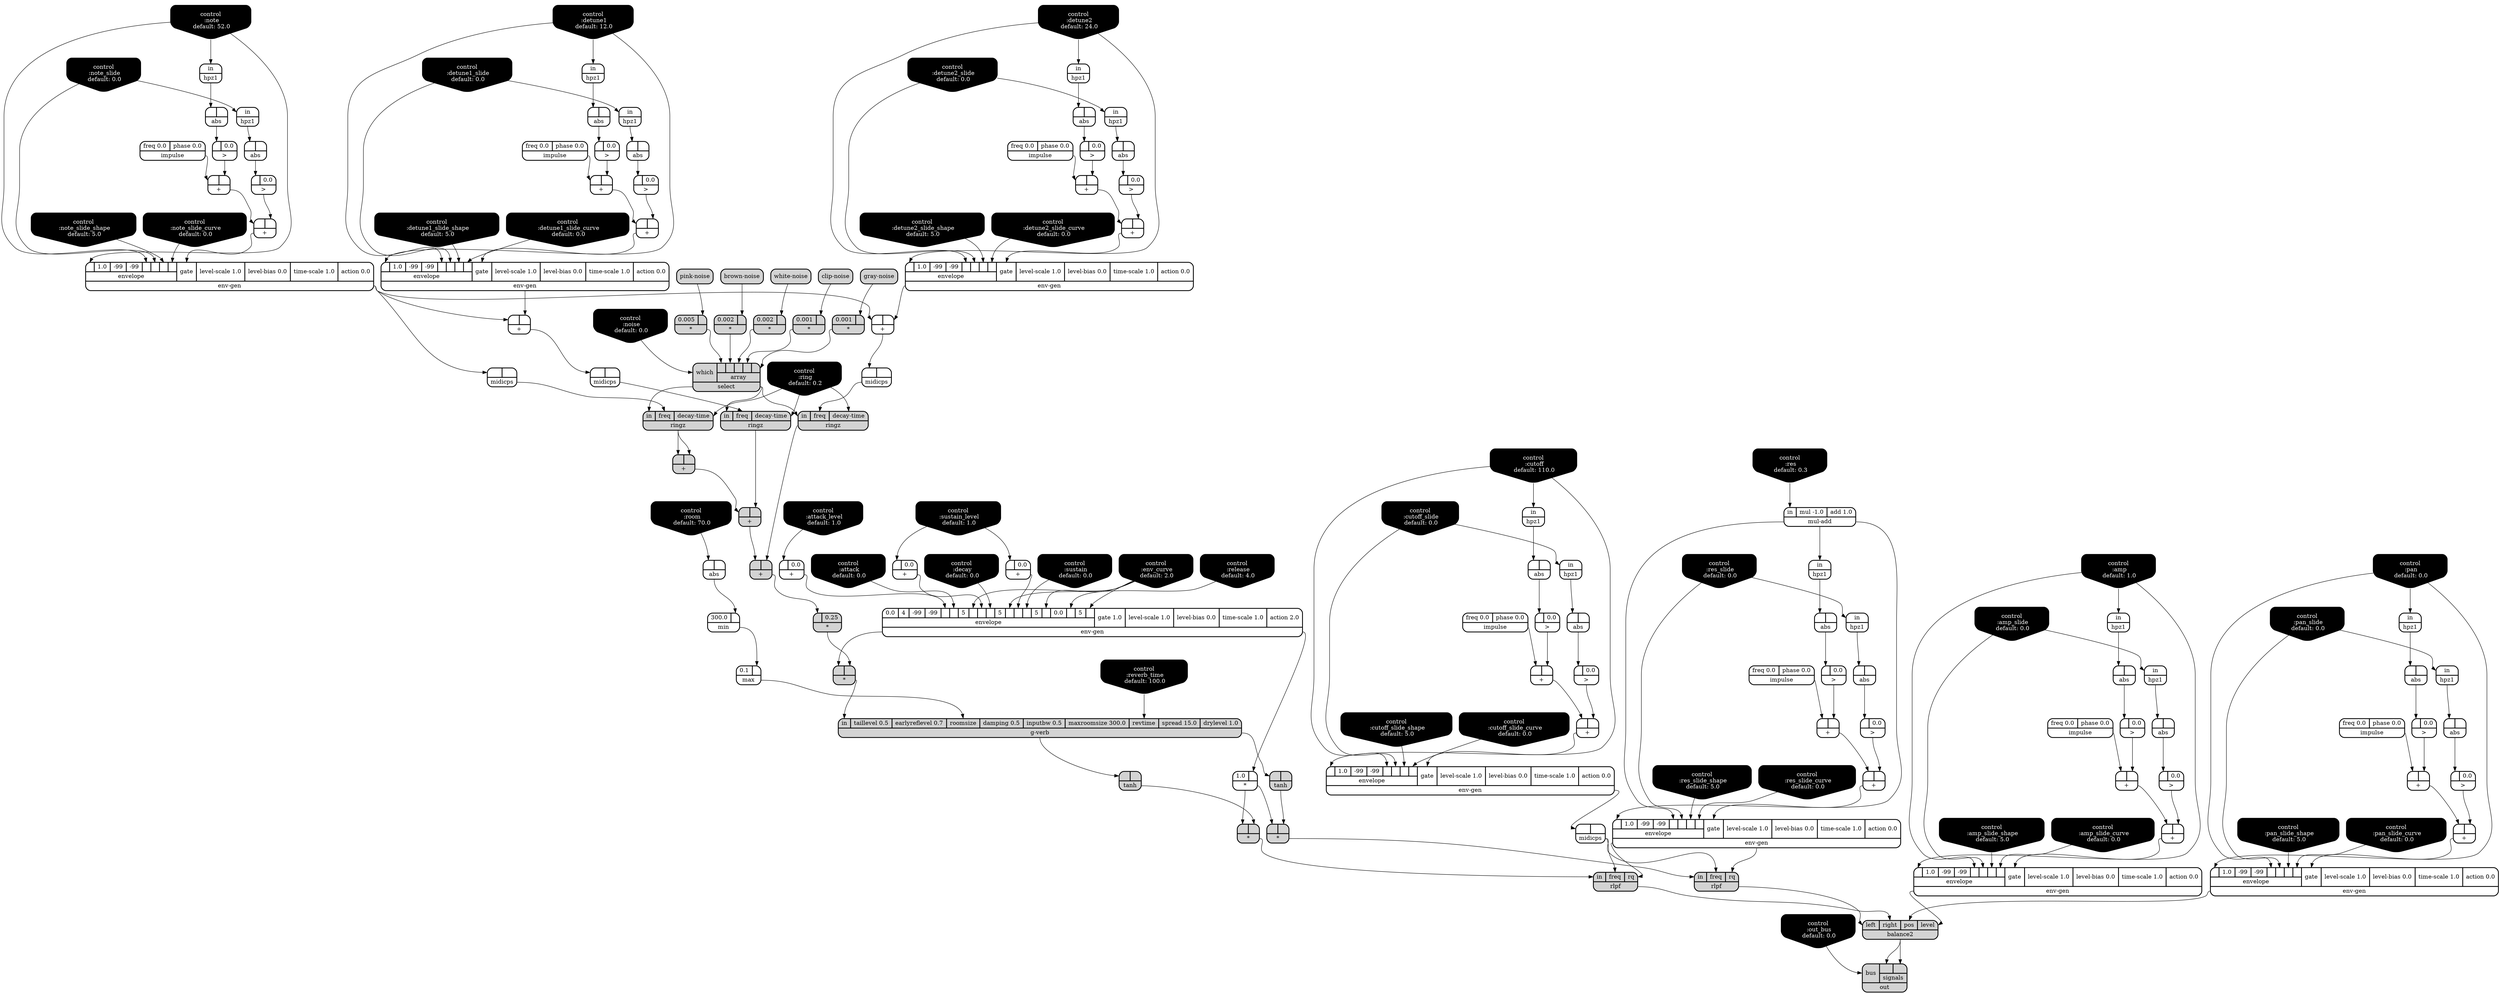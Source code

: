 digraph synthdef {
66 [label = "{{ <a> 0.005|<b> } |<__UG_NAME__>* }" style="filled, bold, rounded"  shape=record rankdir=LR];
68 [label = "{{ <a> 0.002|<b> } |<__UG_NAME__>* }" style="filled, bold, rounded"  shape=record rankdir=LR];
70 [label = "{{ <a> 0.002|<b> } |<__UG_NAME__>* }" style="filled, bold, rounded"  shape=record rankdir=LR];
72 [label = "{{ <a> 0.001|<b> } |<__UG_NAME__>* }" style="filled, bold, rounded"  shape=record rankdir=LR];
74 [label = "{{ <a> 0.001|<b> } |<__UG_NAME__>* }" style="filled, bold, rounded"  shape=record rankdir=LR];
96 [label = "{{ <a> |<b> 0.25} |<__UG_NAME__>* }" style="filled, bold, rounded"  shape=record rankdir=LR];
97 [label = "{{ <a> |<b> } |<__UG_NAME__>* }" style="filled, bold, rounded"  shape=record rankdir=LR];
136 [label = "{{ <a> 1.0|<b> } |<__UG_NAME__>* }" style="bold, rounded" shape=record rankdir=LR];
138 [label = "{{ <a> |<b> } |<__UG_NAME__>* }" style="filled, bold, rounded"  shape=record rankdir=LR];
149 [label = "{{ <a> |<b> } |<__UG_NAME__>* }" style="filled, bold, rounded"  shape=record rankdir=LR];
44 [label = "{{ <a> |<b> } |<__UG_NAME__>+ }" style="bold, rounded" shape=record rankdir=LR];
48 [label = "{{ <a> |<b> } |<__UG_NAME__>+ }" style="bold, rounded" shape=record rankdir=LR];
54 [label = "{{ <a> |<b> } |<__UG_NAME__>+ }" style="bold, rounded" shape=record rankdir=LR];
58 [label = "{{ <a> |<b> } |<__UG_NAME__>+ }" style="bold, rounded" shape=record rankdir=LR];
60 [label = "{{ <a> |<b> } |<__UG_NAME__>+ }" style="bold, rounded" shape=record rankdir=LR];
61 [label = "{{ <a> |<b> 0.0} |<__UG_NAME__>+ }" style="bold, rounded" shape=record rankdir=LR];
62 [label = "{{ <a> |<b> 0.0} |<__UG_NAME__>+ }" style="bold, rounded" shape=record rankdir=LR];
63 [label = "{{ <a> |<b> 0.0} |<__UG_NAME__>+ }" style="bold, rounded" shape=record rankdir=LR];
78 [label = "{{ <a> |<b> } |<__UG_NAME__>+ }" style="filled, bold, rounded"  shape=record rankdir=LR];
83 [label = "{{ <a> |<b> } |<__UG_NAME__>+ }" style="bold, rounded" shape=record rankdir=LR];
87 [label = "{{ <a> |<b> } |<__UG_NAME__>+ }" style="bold, rounded" shape=record rankdir=LR];
89 [label = "{{ <a> |<b> } |<__UG_NAME__>+ }" style="bold, rounded" shape=record rankdir=LR];
92 [label = "{{ <a> |<b> } |<__UG_NAME__>+ }" style="filled, bold, rounded"  shape=record rankdir=LR];
95 [label = "{{ <a> |<b> } |<__UG_NAME__>+ }" style="filled, bold, rounded"  shape=record rankdir=LR];
114 [label = "{{ <a> |<b> } |<__UG_NAME__>+ }" style="bold, rounded" shape=record rankdir=LR];
117 [label = "{{ <a> |<b> } |<__UG_NAME__>+ }" style="bold, rounded" shape=record rankdir=LR];
123 [label = "{{ <a> |<b> } |<__UG_NAME__>+ }" style="bold, rounded" shape=record rankdir=LR];
126 [label = "{{ <a> |<b> } |<__UG_NAME__>+ }" style="bold, rounded" shape=record rankdir=LR];
134 [label = "{{ <a> |<b> } |<__UG_NAME__>+ }" style="bold, rounded" shape=record rankdir=LR];
135 [label = "{{ <a> |<b> } |<__UG_NAME__>+ }" style="bold, rounded" shape=record rankdir=LR];
143 [label = "{{ <a> |<b> } |<__UG_NAME__>+ }" style="bold, rounded" shape=record rankdir=LR];
146 [label = "{{ <a> |<b> } |<__UG_NAME__>+ }" style="bold, rounded" shape=record rankdir=LR];
43 [label = "{{ <a> |<b> 0.0} |<__UG_NAME__>\> }" style="bold, rounded" shape=record rankdir=LR];
47 [label = "{{ <a> |<b> 0.0} |<__UG_NAME__>\> }" style="bold, rounded" shape=record rankdir=LR];
53 [label = "{{ <a> |<b> 0.0} |<__UG_NAME__>\> }" style="bold, rounded" shape=record rankdir=LR];
57 [label = "{{ <a> |<b> 0.0} |<__UG_NAME__>\> }" style="bold, rounded" shape=record rankdir=LR];
82 [label = "{{ <a> |<b> 0.0} |<__UG_NAME__>\> }" style="bold, rounded" shape=record rankdir=LR];
86 [label = "{{ <a> |<b> 0.0} |<__UG_NAME__>\> }" style="bold, rounded" shape=record rankdir=LR];
113 [label = "{{ <a> |<b> 0.0} |<__UG_NAME__>\> }" style="bold, rounded" shape=record rankdir=LR];
116 [label = "{{ <a> |<b> 0.0} |<__UG_NAME__>\> }" style="bold, rounded" shape=record rankdir=LR];
122 [label = "{{ <a> |<b> 0.0} |<__UG_NAME__>\> }" style="bold, rounded" shape=record rankdir=LR];
125 [label = "{{ <a> |<b> 0.0} |<__UG_NAME__>\> }" style="bold, rounded" shape=record rankdir=LR];
129 [label = "{{ <a> |<b> 0.0} |<__UG_NAME__>\> }" style="bold, rounded" shape=record rankdir=LR];
133 [label = "{{ <a> |<b> 0.0} |<__UG_NAME__>\> }" style="bold, rounded" shape=record rankdir=LR];
142 [label = "{{ <a> |<b> 0.0} |<__UG_NAME__>\> }" style="bold, rounded" shape=record rankdir=LR];
145 [label = "{{ <a> |<b> 0.0} |<__UG_NAME__>\> }" style="bold, rounded" shape=record rankdir=LR];
42 [label = "{{ <a> |<b> } |<__UG_NAME__>abs }" style="bold, rounded" shape=record rankdir=LR];
46 [label = "{{ <a> |<b> } |<__UG_NAME__>abs }" style="bold, rounded" shape=record rankdir=LR];
52 [label = "{{ <a> |<b> } |<__UG_NAME__>abs }" style="bold, rounded" shape=record rankdir=LR];
56 [label = "{{ <a> |<b> } |<__UG_NAME__>abs }" style="bold, rounded" shape=record rankdir=LR];
81 [label = "{{ <a> |<b> } |<__UG_NAME__>abs }" style="bold, rounded" shape=record rankdir=LR];
85 [label = "{{ <a> |<b> } |<__UG_NAME__>abs }" style="bold, rounded" shape=record rankdir=LR];
98 [label = "{{ <a> |<b> } |<__UG_NAME__>abs }" style="bold, rounded" shape=record rankdir=LR];
103 [label = "{{ <a> |<b> } |<__UG_NAME__>abs }" style="bold, rounded" shape=record rankdir=LR];
106 [label = "{{ <a> |<b> } |<__UG_NAME__>abs }" style="bold, rounded" shape=record rankdir=LR];
112 [label = "{{ <a> |<b> } |<__UG_NAME__>abs }" style="bold, rounded" shape=record rankdir=LR];
115 [label = "{{ <a> |<b> } |<__UG_NAME__>abs }" style="bold, rounded" shape=record rankdir=LR];
124 [label = "{{ <a> |<b> } |<__UG_NAME__>abs }" style="bold, rounded" shape=record rankdir=LR];
128 [label = "{{ <a> |<b> } |<__UG_NAME__>abs }" style="bold, rounded" shape=record rankdir=LR];
132 [label = "{{ <a> |<b> } |<__UG_NAME__>abs }" style="bold, rounded" shape=record rankdir=LR];
144 [label = "{{ <a> |<b> } |<__UG_NAME__>abs }" style="bold, rounded" shape=record rankdir=LR];
151 [label = "{{ <left> left|<right> right|<pos> pos|<level> level} |<__UG_NAME__>balance2 }" style="filled, bold, rounded"  shape=record rankdir=LR];
67 [label = "{<__UG_NAME__>brown-noise }" style="filled, bold, rounded"  shape=record rankdir=LR];
71 [label = "{<__UG_NAME__>clip-noise }" style="filled, bold, rounded"  shape=record rankdir=LR];
0 [label = "control
 :note
 default: 52.0" shape=invhouse style="rounded, filled, bold" fillcolor=black fontcolor=white ]; 
1 [label = "control
 :note_slide
 default: 0.0" shape=invhouse style="rounded, filled, bold" fillcolor=black fontcolor=white ]; 
2 [label = "control
 :note_slide_shape
 default: 5.0" shape=invhouse style="rounded, filled, bold" fillcolor=black fontcolor=white ]; 
3 [label = "control
 :note_slide_curve
 default: 0.0" shape=invhouse style="rounded, filled, bold" fillcolor=black fontcolor=white ]; 
4 [label = "control
 :amp
 default: 1.0" shape=invhouse style="rounded, filled, bold" fillcolor=black fontcolor=white ]; 
5 [label = "control
 :amp_slide
 default: 0.0" shape=invhouse style="rounded, filled, bold" fillcolor=black fontcolor=white ]; 
6 [label = "control
 :amp_slide_shape
 default: 5.0" shape=invhouse style="rounded, filled, bold" fillcolor=black fontcolor=white ]; 
7 [label = "control
 :amp_slide_curve
 default: 0.0" shape=invhouse style="rounded, filled, bold" fillcolor=black fontcolor=white ]; 
8 [label = "control
 :pan
 default: 0.0" shape=invhouse style="rounded, filled, bold" fillcolor=black fontcolor=white ]; 
9 [label = "control
 :pan_slide
 default: 0.0" shape=invhouse style="rounded, filled, bold" fillcolor=black fontcolor=white ]; 
10 [label = "control
 :pan_slide_shape
 default: 5.0" shape=invhouse style="rounded, filled, bold" fillcolor=black fontcolor=white ]; 
11 [label = "control
 :pan_slide_curve
 default: 0.0" shape=invhouse style="rounded, filled, bold" fillcolor=black fontcolor=white ]; 
12 [label = "control
 :attack
 default: 0.0" shape=invhouse style="rounded, filled, bold" fillcolor=black fontcolor=white ]; 
13 [label = "control
 :decay
 default: 0.0" shape=invhouse style="rounded, filled, bold" fillcolor=black fontcolor=white ]; 
14 [label = "control
 :sustain
 default: 0.0" shape=invhouse style="rounded, filled, bold" fillcolor=black fontcolor=white ]; 
15 [label = "control
 :release
 default: 4.0" shape=invhouse style="rounded, filled, bold" fillcolor=black fontcolor=white ]; 
16 [label = "control
 :attack_level
 default: 1.0" shape=invhouse style="rounded, filled, bold" fillcolor=black fontcolor=white ]; 
17 [label = "control
 :sustain_level
 default: 1.0" shape=invhouse style="rounded, filled, bold" fillcolor=black fontcolor=white ]; 
18 [label = "control
 :env_curve
 default: 2.0" shape=invhouse style="rounded, filled, bold" fillcolor=black fontcolor=white ]; 
19 [label = "control
 :cutoff
 default: 110.0" shape=invhouse style="rounded, filled, bold" fillcolor=black fontcolor=white ]; 
20 [label = "control
 :cutoff_slide
 default: 0.0" shape=invhouse style="rounded, filled, bold" fillcolor=black fontcolor=white ]; 
21 [label = "control
 :cutoff_slide_shape
 default: 5.0" shape=invhouse style="rounded, filled, bold" fillcolor=black fontcolor=white ]; 
22 [label = "control
 :cutoff_slide_curve
 default: 0.0" shape=invhouse style="rounded, filled, bold" fillcolor=black fontcolor=white ]; 
23 [label = "control
 :res
 default: 0.3" shape=invhouse style="rounded, filled, bold" fillcolor=black fontcolor=white ]; 
24 [label = "control
 :res_slide
 default: 0.0" shape=invhouse style="rounded, filled, bold" fillcolor=black fontcolor=white ]; 
25 [label = "control
 :res_slide_shape
 default: 5.0" shape=invhouse style="rounded, filled, bold" fillcolor=black fontcolor=white ]; 
26 [label = "control
 :res_slide_curve
 default: 0.0" shape=invhouse style="rounded, filled, bold" fillcolor=black fontcolor=white ]; 
27 [label = "control
 :detune1
 default: 12.0" shape=invhouse style="rounded, filled, bold" fillcolor=black fontcolor=white ]; 
28 [label = "control
 :detune1_slide
 default: 0.0" shape=invhouse style="rounded, filled, bold" fillcolor=black fontcolor=white ]; 
29 [label = "control
 :detune1_slide_shape
 default: 5.0" shape=invhouse style="rounded, filled, bold" fillcolor=black fontcolor=white ]; 
30 [label = "control
 :detune1_slide_curve
 default: 0.0" shape=invhouse style="rounded, filled, bold" fillcolor=black fontcolor=white ]; 
31 [label = "control
 :detune2
 default: 24.0" shape=invhouse style="rounded, filled, bold" fillcolor=black fontcolor=white ]; 
32 [label = "control
 :detune2_slide
 default: 0.0" shape=invhouse style="rounded, filled, bold" fillcolor=black fontcolor=white ]; 
33 [label = "control
 :detune2_slide_shape
 default: 5.0" shape=invhouse style="rounded, filled, bold" fillcolor=black fontcolor=white ]; 
34 [label = "control
 :detune2_slide_curve
 default: 0.0" shape=invhouse style="rounded, filled, bold" fillcolor=black fontcolor=white ]; 
35 [label = "control
 :noise
 default: 0.0" shape=invhouse style="rounded, filled, bold" fillcolor=black fontcolor=white ]; 
36 [label = "control
 :ring
 default: 0.2" shape=invhouse style="rounded, filled, bold" fillcolor=black fontcolor=white ]; 
37 [label = "control
 :room
 default: 70.0" shape=invhouse style="rounded, filled, bold" fillcolor=black fontcolor=white ]; 
38 [label = "control
 :reverb_time
 default: 100.0" shape=invhouse style="rounded, filled, bold" fillcolor=black fontcolor=white ]; 
39 [label = "control
 :out_bus
 default: 0.0" shape=invhouse style="rounded, filled, bold" fillcolor=black fontcolor=white ]; 
49 [label = "{{ {{<envelope___control___0>|1.0|-99|-99|<envelope___control___4>|<envelope___control___5>|<envelope___control___6>|<envelope___control___7>}|envelope}|<gate> gate|<level____scale> level-scale 1.0|<level____bias> level-bias 0.0|<time____scale> time-scale 1.0|<action> action 0.0} |<__UG_NAME__>env-gen }" style="bold, rounded" shape=record rankdir=LR];
59 [label = "{{ {{<envelope___control___0>|1.0|-99|-99|<envelope___control___4>|<envelope___control___5>|<envelope___control___6>|<envelope___control___7>}|envelope}|<gate> gate|<level____scale> level-scale 1.0|<level____bias> level-bias 0.0|<time____scale> time-scale 1.0|<action> action 0.0} |<__UG_NAME__>env-gen }" style="bold, rounded" shape=record rankdir=LR];
64 [label = "{{ {{0.0|4|-99|-99|<envelope___binary____op____u____gen___4>|<envelope___control___5>|5|<envelope___control___7>|<envelope___binary____op____u____gen___8>|<envelope___control___9>|5|<envelope___control___11>|<envelope___binary____op____u____gen___12>|<envelope___control___13>|5|<envelope___control___15>|0.0|<envelope___control___17>|5|<envelope___control___19>}|envelope}|<gate> gate 1.0|<level____scale> level-scale 1.0|<level____bias> level-bias 0.0|<time____scale> time-scale 1.0|<action> action 2.0} |<__UG_NAME__>env-gen }" style="bold, rounded" shape=record rankdir=LR];
88 [label = "{{ {{<envelope___control___0>|1.0|-99|-99|<envelope___control___4>|<envelope___control___5>|<envelope___control___6>|<envelope___control___7>}|envelope}|<gate> gate|<level____scale> level-scale 1.0|<level____bias> level-bias 0.0|<time____scale> time-scale 1.0|<action> action 0.0} |<__UG_NAME__>env-gen }" style="bold, rounded" shape=record rankdir=LR];
118 [label = "{{ {{<envelope___control___0>|1.0|-99|-99|<envelope___control___4>|<envelope___control___5>|<envelope___control___6>|<envelope___control___7>}|envelope}|<gate> gate|<level____scale> level-scale 1.0|<level____bias> level-bias 0.0|<time____scale> time-scale 1.0|<action> action 0.0} |<__UG_NAME__>env-gen }" style="bold, rounded" shape=record rankdir=LR];
127 [label = "{{ {{<envelope___control___0>|1.0|-99|-99|<envelope___control___4>|<envelope___control___5>|<envelope___control___6>|<envelope___control___7>}|envelope}|<gate> gate|<level____scale> level-scale 1.0|<level____bias> level-bias 0.0|<time____scale> time-scale 1.0|<action> action 0.0} |<__UG_NAME__>env-gen }" style="bold, rounded" shape=record rankdir=LR];
139 [label = "{{ {{<envelope___control___0>|1.0|-99|-99|<envelope___control___4>|<envelope___control___5>|<envelope___control___6>|<envelope___control___7>}|envelope}|<gate> gate|<level____scale> level-scale 1.0|<level____bias> level-bias 0.0|<time____scale> time-scale 1.0|<action> action 0.0} |<__UG_NAME__>env-gen }" style="bold, rounded" shape=record rankdir=LR];
147 [label = "{{ {{<envelope___mul____add___0>|1.0|-99|-99|<envelope___mul____add___4>|<envelope___control___5>|<envelope___control___6>|<envelope___control___7>}|envelope}|<gate> gate|<level____scale> level-scale 1.0|<level____bias> level-bias 0.0|<time____scale> time-scale 1.0|<action> action 0.0} |<__UG_NAME__>env-gen }" style="bold, rounded" shape=record rankdir=LR];
101 [label = "{{ <in> in|<taillevel> taillevel 0.5|<earlyreflevel> earlyreflevel 0.7|<roomsize> roomsize|<damping> damping 0.5|<inputbw> inputbw 0.5|<maxroomsize> maxroomsize 300.0|<revtime> revtime|<spread> spread 15.0|<drylevel> drylevel 1.0} |<__UG_NAME__>g-verb }" style="filled, bold, rounded"  shape=record rankdir=LR];
73 [label = "{<__UG_NAME__>gray-noise }" style="filled, bold, rounded"  shape=record rankdir=LR];
41 [label = "{{ <in> in} |<__UG_NAME__>hpz1 }" style="bold, rounded" shape=record rankdir=LR];
45 [label = "{{ <in> in} |<__UG_NAME__>hpz1 }" style="bold, rounded" shape=record rankdir=LR];
51 [label = "{{ <in> in} |<__UG_NAME__>hpz1 }" style="bold, rounded" shape=record rankdir=LR];
55 [label = "{{ <in> in} |<__UG_NAME__>hpz1 }" style="bold, rounded" shape=record rankdir=LR];
80 [label = "{{ <in> in} |<__UG_NAME__>hpz1 }" style="bold, rounded" shape=record rankdir=LR];
84 [label = "{{ <in> in} |<__UG_NAME__>hpz1 }" style="bold, rounded" shape=record rankdir=LR];
102 [label = "{{ <in> in} |<__UG_NAME__>hpz1 }" style="bold, rounded" shape=record rankdir=LR];
105 [label = "{{ <in> in} |<__UG_NAME__>hpz1 }" style="bold, rounded" shape=record rankdir=LR];
108 [label = "{{ <in> in} |<__UG_NAME__>hpz1 }" style="bold, rounded" shape=record rankdir=LR];
109 [label = "{{ <in> in} |<__UG_NAME__>hpz1 }" style="bold, rounded" shape=record rankdir=LR];
111 [label = "{{ <in> in} |<__UG_NAME__>hpz1 }" style="bold, rounded" shape=record rankdir=LR];
119 [label = "{{ <in> in} |<__UG_NAME__>hpz1 }" style="bold, rounded" shape=record rankdir=LR];
120 [label = "{{ <in> in} |<__UG_NAME__>hpz1 }" style="bold, rounded" shape=record rankdir=LR];
131 [label = "{{ <in> in} |<__UG_NAME__>hpz1 }" style="bold, rounded" shape=record rankdir=LR];
40 [label = "{{ <freq> freq 0.0|<phase> phase 0.0} |<__UG_NAME__>impulse }" style="bold, rounded" shape=record rankdir=LR];
50 [label = "{{ <freq> freq 0.0|<phase> phase 0.0} |<__UG_NAME__>impulse }" style="bold, rounded" shape=record rankdir=LR];
79 [label = "{{ <freq> freq 0.0|<phase> phase 0.0} |<__UG_NAME__>impulse }" style="bold, rounded" shape=record rankdir=LR];
110 [label = "{{ <freq> freq 0.0|<phase> phase 0.0} |<__UG_NAME__>impulse }" style="bold, rounded" shape=record rankdir=LR];
121 [label = "{{ <freq> freq 0.0|<phase> phase 0.0} |<__UG_NAME__>impulse }" style="bold, rounded" shape=record rankdir=LR];
130 [label = "{{ <freq> freq 0.0|<phase> phase 0.0} |<__UG_NAME__>impulse }" style="bold, rounded" shape=record rankdir=LR];
141 [label = "{{ <freq> freq 0.0|<phase> phase 0.0} |<__UG_NAME__>impulse }" style="bold, rounded" shape=record rankdir=LR];
100 [label = "{{ <a> 0.1|<b> } |<__UG_NAME__>max }" style="bold, rounded" shape=record rankdir=LR];
76 [label = "{{ <a> |<b> } |<__UG_NAME__>midicps }" style="bold, rounded" shape=record rankdir=LR];
90 [label = "{{ <a> |<b> } |<__UG_NAME__>midicps }" style="bold, rounded" shape=record rankdir=LR];
93 [label = "{{ <a> |<b> } |<__UG_NAME__>midicps }" style="bold, rounded" shape=record rankdir=LR];
140 [label = "{{ <a> |<b> } |<__UG_NAME__>midicps }" style="bold, rounded" shape=record rankdir=LR];
99 [label = "{{ <a> 300.0|<b> } |<__UG_NAME__>min }" style="bold, rounded" shape=record rankdir=LR];
104 [label = "{{ <in> in|<mul> mul -1.0|<add> add 1.0} |<__UG_NAME__>mul-add }" style="bold, rounded" shape=record rankdir=LR];
152 [label = "{{ <bus> bus|{{<signals___balance2___0>|<signals___balance2___1>}|signals}} |<__UG_NAME__>out }" style="filled, bold, rounded"  shape=record rankdir=LR];
65 [label = "{<__UG_NAME__>pink-noise }" style="filled, bold, rounded"  shape=record rankdir=LR];
77 [label = "{{ <in> in|<freq> freq|<decay____time> decay-time} |<__UG_NAME__>ringz }" style="filled, bold, rounded"  shape=record rankdir=LR];
91 [label = "{{ <in> in|<freq> freq|<decay____time> decay-time} |<__UG_NAME__>ringz }" style="filled, bold, rounded"  shape=record rankdir=LR];
94 [label = "{{ <in> in|<freq> freq|<decay____time> decay-time} |<__UG_NAME__>ringz }" style="filled, bold, rounded"  shape=record rankdir=LR];
148 [label = "{{ <in> in|<freq> freq|<rq> rq} |<__UG_NAME__>rlpf }" style="filled, bold, rounded"  shape=record rankdir=LR];
150 [label = "{{ <in> in|<freq> freq|<rq> rq} |<__UG_NAME__>rlpf }" style="filled, bold, rounded"  shape=record rankdir=LR];
75 [label = "{{ <which> which|{{<array___binary____op____u____gen___0>|<array___binary____op____u____gen___1>|<array___binary____op____u____gen___2>|<array___binary____op____u____gen___3>|<array___binary____op____u____gen___4>}|array}} |<__UG_NAME__>select }" style="filled, bold, rounded"  shape=record rankdir=LR];
107 [label = "{{ <a> |<b> } |<__UG_NAME__>tanh }" style="filled, bold, rounded"  shape=record rankdir=LR];
137 [label = "{{ <a> |<b> } |<__UG_NAME__>tanh }" style="filled, bold, rounded"  shape=record rankdir=LR];
69 [label = "{<__UG_NAME__>white-noise }" style="filled, bold, rounded"  shape=record rankdir=LR];

65:__UG_NAME__ -> 66:b ;
67:__UG_NAME__ -> 68:b ;
69:__UG_NAME__ -> 70:b ;
71:__UG_NAME__ -> 72:b ;
73:__UG_NAME__ -> 74:b ;
95:__UG_NAME__ -> 96:a ;
96:__UG_NAME__ -> 97:b ;
64:__UG_NAME__ -> 97:a ;
64:__UG_NAME__ -> 136:b ;
137:__UG_NAME__ -> 138:b ;
136:__UG_NAME__ -> 138:a ;
107:__UG_NAME__ -> 149:b ;
136:__UG_NAME__ -> 149:a ;
43:__UG_NAME__ -> 44:b ;
40:__UG_NAME__ -> 44:a ;
47:__UG_NAME__ -> 48:b ;
44:__UG_NAME__ -> 48:a ;
53:__UG_NAME__ -> 54:b ;
50:__UG_NAME__ -> 54:a ;
57:__UG_NAME__ -> 58:b ;
54:__UG_NAME__ -> 58:a ;
59:__UG_NAME__ -> 60:b ;
49:__UG_NAME__ -> 60:a ;
16:__UG_NAME__ -> 61:a ;
17:__UG_NAME__ -> 62:a ;
17:__UG_NAME__ -> 63:a ;
77:__UG_NAME__ -> 78:b ;
77:__UG_NAME__ -> 78:a ;
82:__UG_NAME__ -> 83:b ;
79:__UG_NAME__ -> 83:a ;
86:__UG_NAME__ -> 87:b ;
83:__UG_NAME__ -> 87:a ;
88:__UG_NAME__ -> 89:b ;
49:__UG_NAME__ -> 89:a ;
91:__UG_NAME__ -> 92:b ;
78:__UG_NAME__ -> 92:a ;
94:__UG_NAME__ -> 95:b ;
92:__UG_NAME__ -> 95:a ;
113:__UG_NAME__ -> 114:b ;
110:__UG_NAME__ -> 114:a ;
116:__UG_NAME__ -> 117:b ;
114:__UG_NAME__ -> 117:a ;
122:__UG_NAME__ -> 123:b ;
121:__UG_NAME__ -> 123:a ;
125:__UG_NAME__ -> 126:b ;
123:__UG_NAME__ -> 126:a ;
133:__UG_NAME__ -> 134:b ;
130:__UG_NAME__ -> 134:a ;
129:__UG_NAME__ -> 135:b ;
134:__UG_NAME__ -> 135:a ;
142:__UG_NAME__ -> 143:b ;
141:__UG_NAME__ -> 143:a ;
145:__UG_NAME__ -> 146:b ;
143:__UG_NAME__ -> 146:a ;
42:__UG_NAME__ -> 43:a ;
46:__UG_NAME__ -> 47:a ;
52:__UG_NAME__ -> 53:a ;
56:__UG_NAME__ -> 57:a ;
81:__UG_NAME__ -> 82:a ;
85:__UG_NAME__ -> 86:a ;
112:__UG_NAME__ -> 113:a ;
115:__UG_NAME__ -> 116:a ;
103:__UG_NAME__ -> 122:a ;
124:__UG_NAME__ -> 125:a ;
128:__UG_NAME__ -> 129:a ;
132:__UG_NAME__ -> 133:a ;
106:__UG_NAME__ -> 142:a ;
144:__UG_NAME__ -> 145:a ;
41:__UG_NAME__ -> 42:a ;
45:__UG_NAME__ -> 46:a ;
51:__UG_NAME__ -> 52:a ;
55:__UG_NAME__ -> 56:a ;
80:__UG_NAME__ -> 81:a ;
84:__UG_NAME__ -> 85:a ;
37:__UG_NAME__ -> 98:a ;
102:__UG_NAME__ -> 103:a ;
105:__UG_NAME__ -> 106:a ;
111:__UG_NAME__ -> 112:a ;
108:__UG_NAME__ -> 115:a ;
119:__UG_NAME__ -> 124:a ;
109:__UG_NAME__ -> 128:a ;
131:__UG_NAME__ -> 132:a ;
120:__UG_NAME__ -> 144:a ;
127:__UG_NAME__ -> 151:level ;
118:__UG_NAME__ -> 151:pos ;
150:__UG_NAME__ -> 151:right ;
148:__UG_NAME__ -> 151:left ;
48:__UG_NAME__ -> 49:gate ;
0:__UG_NAME__ -> 49:envelope___control___0 ;
0:__UG_NAME__ -> 49:envelope___control___4 ;
1:__UG_NAME__ -> 49:envelope___control___5 ;
2:__UG_NAME__ -> 49:envelope___control___6 ;
3:__UG_NAME__ -> 49:envelope___control___7 ;
58:__UG_NAME__ -> 59:gate ;
31:__UG_NAME__ -> 59:envelope___control___0 ;
31:__UG_NAME__ -> 59:envelope___control___4 ;
32:__UG_NAME__ -> 59:envelope___control___5 ;
33:__UG_NAME__ -> 59:envelope___control___6 ;
34:__UG_NAME__ -> 59:envelope___control___7 ;
61:__UG_NAME__ -> 64:envelope___binary____op____u____gen___4 ;
12:__UG_NAME__ -> 64:envelope___control___5 ;
18:__UG_NAME__ -> 64:envelope___control___7 ;
62:__UG_NAME__ -> 64:envelope___binary____op____u____gen___8 ;
13:__UG_NAME__ -> 64:envelope___control___9 ;
18:__UG_NAME__ -> 64:envelope___control___11 ;
63:__UG_NAME__ -> 64:envelope___binary____op____u____gen___12 ;
14:__UG_NAME__ -> 64:envelope___control___13 ;
18:__UG_NAME__ -> 64:envelope___control___15 ;
15:__UG_NAME__ -> 64:envelope___control___17 ;
18:__UG_NAME__ -> 64:envelope___control___19 ;
87:__UG_NAME__ -> 88:gate ;
27:__UG_NAME__ -> 88:envelope___control___0 ;
27:__UG_NAME__ -> 88:envelope___control___4 ;
28:__UG_NAME__ -> 88:envelope___control___5 ;
29:__UG_NAME__ -> 88:envelope___control___6 ;
30:__UG_NAME__ -> 88:envelope___control___7 ;
117:__UG_NAME__ -> 118:gate ;
8:__UG_NAME__ -> 118:envelope___control___0 ;
8:__UG_NAME__ -> 118:envelope___control___4 ;
9:__UG_NAME__ -> 118:envelope___control___5 ;
10:__UG_NAME__ -> 118:envelope___control___6 ;
11:__UG_NAME__ -> 118:envelope___control___7 ;
126:__UG_NAME__ -> 127:gate ;
4:__UG_NAME__ -> 127:envelope___control___0 ;
4:__UG_NAME__ -> 127:envelope___control___4 ;
5:__UG_NAME__ -> 127:envelope___control___5 ;
6:__UG_NAME__ -> 127:envelope___control___6 ;
7:__UG_NAME__ -> 127:envelope___control___7 ;
135:__UG_NAME__ -> 139:gate ;
19:__UG_NAME__ -> 139:envelope___control___0 ;
19:__UG_NAME__ -> 139:envelope___control___4 ;
20:__UG_NAME__ -> 139:envelope___control___5 ;
21:__UG_NAME__ -> 139:envelope___control___6 ;
22:__UG_NAME__ -> 139:envelope___control___7 ;
146:__UG_NAME__ -> 147:gate ;
104:__UG_NAME__ -> 147:envelope___mul____add___0 ;
104:__UG_NAME__ -> 147:envelope___mul____add___4 ;
24:__UG_NAME__ -> 147:envelope___control___5 ;
25:__UG_NAME__ -> 147:envelope___control___6 ;
26:__UG_NAME__ -> 147:envelope___control___7 ;
38:__UG_NAME__ -> 101:revtime ;
100:__UG_NAME__ -> 101:roomsize ;
97:__UG_NAME__ -> 101:in ;
0:__UG_NAME__ -> 41:in ;
1:__UG_NAME__ -> 45:in ;
31:__UG_NAME__ -> 51:in ;
32:__UG_NAME__ -> 55:in ;
27:__UG_NAME__ -> 80:in ;
28:__UG_NAME__ -> 84:in ;
4:__UG_NAME__ -> 102:in ;
104:__UG_NAME__ -> 105:in ;
9:__UG_NAME__ -> 108:in ;
20:__UG_NAME__ -> 109:in ;
8:__UG_NAME__ -> 111:in ;
5:__UG_NAME__ -> 119:in ;
24:__UG_NAME__ -> 120:in ;
19:__UG_NAME__ -> 131:in ;
99:__UG_NAME__ -> 100:b ;
49:__UG_NAME__ -> 76:a ;
89:__UG_NAME__ -> 90:a ;
60:__UG_NAME__ -> 93:a ;
139:__UG_NAME__ -> 140:a ;
98:__UG_NAME__ -> 99:b ;
23:__UG_NAME__ -> 104:in ;
151:__UG_NAME__ -> 152:signals___balance2___0 ;
151:__UG_NAME__ -> 152:signals___balance2___1 ;
39:__UG_NAME__ -> 152:bus ;
36:__UG_NAME__ -> 77:decay____time ;
76:__UG_NAME__ -> 77:freq ;
75:__UG_NAME__ -> 77:in ;
36:__UG_NAME__ -> 91:decay____time ;
90:__UG_NAME__ -> 91:freq ;
75:__UG_NAME__ -> 91:in ;
36:__UG_NAME__ -> 94:decay____time ;
93:__UG_NAME__ -> 94:freq ;
75:__UG_NAME__ -> 94:in ;
147:__UG_NAME__ -> 148:rq ;
140:__UG_NAME__ -> 148:freq ;
138:__UG_NAME__ -> 148:in ;
147:__UG_NAME__ -> 150:rq ;
140:__UG_NAME__ -> 150:freq ;
149:__UG_NAME__ -> 150:in ;
66:__UG_NAME__ -> 75:array___binary____op____u____gen___0 ;
68:__UG_NAME__ -> 75:array___binary____op____u____gen___1 ;
70:__UG_NAME__ -> 75:array___binary____op____u____gen___2 ;
72:__UG_NAME__ -> 75:array___binary____op____u____gen___3 ;
74:__UG_NAME__ -> 75:array___binary____op____u____gen___4 ;
35:__UG_NAME__ -> 75:which ;
101:__UG_NAME__ -> 107:a ;
101:__UG_NAME__ -> 137:a ;

}